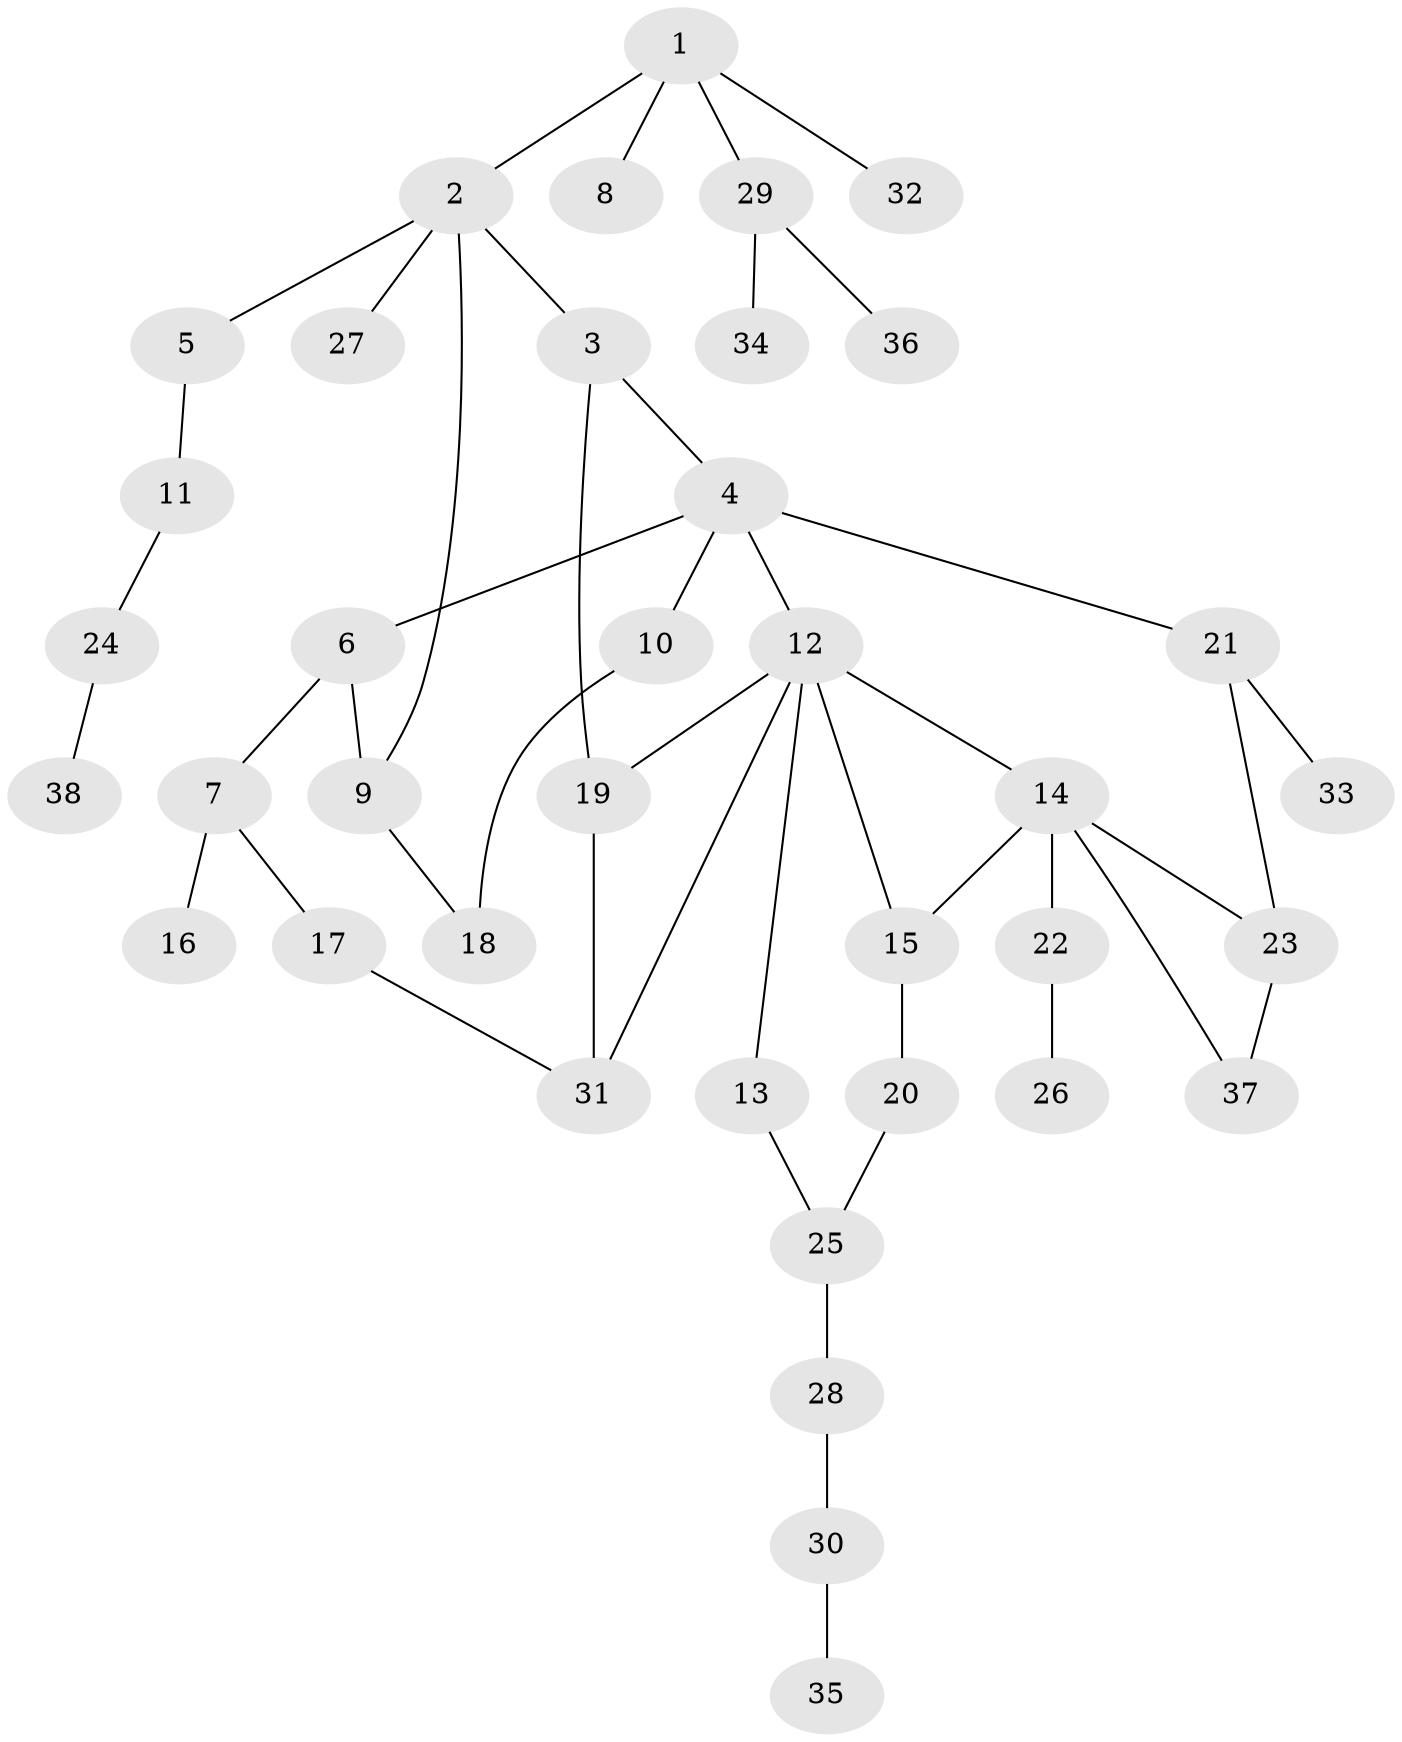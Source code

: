 // original degree distribution, {6: 0.03225806451612903, 3: 0.13978494623655913, 9: 0.010752688172043012, 4: 0.08602150537634409, 7: 0.010752688172043012, 1: 0.40860215053763443, 2: 0.3010752688172043, 5: 0.010752688172043012}
// Generated by graph-tools (version 1.1) at 2025/48/03/04/25 22:48:39]
// undirected, 38 vertices, 46 edges
graph export_dot {
  node [color=gray90,style=filled];
  1;
  2;
  3;
  4;
  5;
  6;
  7;
  8;
  9;
  10;
  11;
  12;
  13;
  14;
  15;
  16;
  17;
  18;
  19;
  20;
  21;
  22;
  23;
  24;
  25;
  26;
  27;
  28;
  29;
  30;
  31;
  32;
  33;
  34;
  35;
  36;
  37;
  38;
  1 -- 2 [weight=1.0];
  1 -- 8 [weight=1.0];
  1 -- 29 [weight=1.0];
  1 -- 32 [weight=1.0];
  2 -- 3 [weight=1.0];
  2 -- 5 [weight=1.0];
  2 -- 9 [weight=1.0];
  2 -- 27 [weight=1.0];
  3 -- 4 [weight=2.0];
  3 -- 19 [weight=1.0];
  4 -- 6 [weight=1.0];
  4 -- 10 [weight=1.0];
  4 -- 12 [weight=3.0];
  4 -- 21 [weight=1.0];
  5 -- 11 [weight=1.0];
  6 -- 7 [weight=1.0];
  6 -- 9 [weight=3.0];
  7 -- 16 [weight=1.0];
  7 -- 17 [weight=1.0];
  9 -- 18 [weight=1.0];
  10 -- 18 [weight=1.0];
  11 -- 24 [weight=1.0];
  12 -- 13 [weight=1.0];
  12 -- 14 [weight=1.0];
  12 -- 15 [weight=1.0];
  12 -- 19 [weight=1.0];
  12 -- 31 [weight=1.0];
  13 -- 25 [weight=1.0];
  14 -- 15 [weight=1.0];
  14 -- 22 [weight=1.0];
  14 -- 23 [weight=1.0];
  14 -- 37 [weight=1.0];
  15 -- 20 [weight=1.0];
  17 -- 31 [weight=1.0];
  19 -- 31 [weight=1.0];
  20 -- 25 [weight=1.0];
  21 -- 23 [weight=1.0];
  21 -- 33 [weight=1.0];
  22 -- 26 [weight=1.0];
  23 -- 37 [weight=1.0];
  24 -- 38 [weight=1.0];
  25 -- 28 [weight=1.0];
  28 -- 30 [weight=1.0];
  29 -- 34 [weight=1.0];
  29 -- 36 [weight=1.0];
  30 -- 35 [weight=1.0];
}
